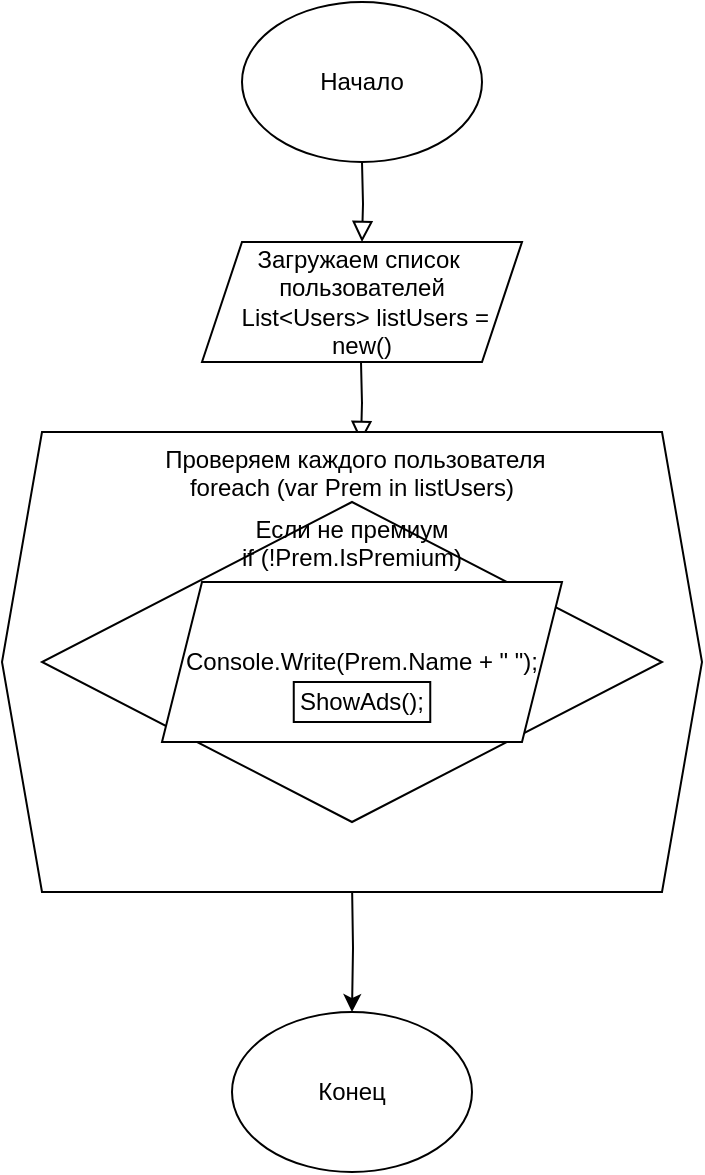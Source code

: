 <mxfile version="20.2.7" type="device"><diagram id="C5RBs43oDa-KdzZeNtuy" name="Page-1"><mxGraphModel dx="868" dy="450" grid="1" gridSize="10" guides="1" tooltips="1" connect="1" arrows="1" fold="1" page="1" pageScale="1" pageWidth="827" pageHeight="1169" math="0" shadow="0"><root><mxCell id="WIyWlLk6GJQsqaUBKTNV-0"/><mxCell id="WIyWlLk6GJQsqaUBKTNV-1" parent="WIyWlLk6GJQsqaUBKTNV-0"/><mxCell id="WIyWlLk6GJQsqaUBKTNV-2" value="" style="rounded=0;html=1;jettySize=auto;orthogonalLoop=1;fontSize=11;endArrow=block;endFill=0;endSize=8;strokeWidth=1;shadow=0;labelBackgroundColor=none;edgeStyle=orthogonalEdgeStyle;entryX=0.5;entryY=0;entryDx=0;entryDy=0;" parent="WIyWlLk6GJQsqaUBKTNV-1" target="B__EvQ-ePKjUCJrQ6MeE-0" edge="1"><mxGeometry relative="1" as="geometry"><mxPoint x="220" y="120" as="sourcePoint"/><mxPoint x="220" y="250" as="targetPoint"/><Array as="points"/></mxGeometry></mxCell><mxCell id="B__EvQ-ePKjUCJrQ6MeE-0" value="Загружаем список&amp;nbsp;&lt;br&gt;пользователей&lt;br&gt;&amp;nbsp;List&amp;lt;Users&amp;gt; listUsers = new()" style="shape=parallelogram;perimeter=parallelogramPerimeter;whiteSpace=wrap;html=1;fixedSize=1;" parent="WIyWlLk6GJQsqaUBKTNV-1" vertex="1"><mxGeometry x="140" y="160" width="160" height="60" as="geometry"/></mxCell><mxCell id="B__EvQ-ePKjUCJrQ6MeE-3" value="" style="rounded=0;html=1;jettySize=auto;orthogonalLoop=1;fontSize=11;endArrow=block;endFill=0;endSize=8;strokeWidth=1;shadow=0;labelBackgroundColor=none;edgeStyle=orthogonalEdgeStyle;entryX=0.5;entryY=0;entryDx=0;entryDy=0;" parent="WIyWlLk6GJQsqaUBKTNV-1" edge="1"><mxGeometry relative="1" as="geometry"><mxPoint x="219.5" y="220" as="sourcePoint"/><mxPoint x="219.5" y="260" as="targetPoint"/><Array as="points"/></mxGeometry></mxCell><mxCell id="B__EvQ-ePKjUCJrQ6MeE-16" style="edgeStyle=orthogonalEdgeStyle;rounded=0;orthogonalLoop=1;jettySize=auto;html=1;entryX=0.5;entryY=0;entryDx=0;entryDy=0;" parent="WIyWlLk6GJQsqaUBKTNV-1" target="B__EvQ-ePKjUCJrQ6MeE-15" edge="1"><mxGeometry relative="1" as="geometry"><mxPoint x="215" y="480" as="sourcePoint"/></mxGeometry></mxCell><mxCell id="B__EvQ-ePKjUCJrQ6MeE-10" value="&amp;nbsp;Проверяем каждого пользователя&lt;br&gt;foreach (var Prem in listUsers)" style="shape=hexagon;perimeter=hexagonPerimeter2;whiteSpace=wrap;html=1;fixedSize=1;align=center;horizontal=1;verticalAlign=top;" parent="WIyWlLk6GJQsqaUBKTNV-1" vertex="1"><mxGeometry x="40" y="255" width="350" height="230" as="geometry"/></mxCell><mxCell id="B__EvQ-ePKjUCJrQ6MeE-11" value="Если не премиум &lt;br&gt;if (!Prem.IsPremium)" style="rhombus;whiteSpace=wrap;html=1;verticalAlign=top;align=center;" parent="WIyWlLk6GJQsqaUBKTNV-1" vertex="1"><mxGeometry x="60" y="290" width="310" height="160" as="geometry"/></mxCell><mxCell id="B__EvQ-ePKjUCJrQ6MeE-12" value="Console.Write(Prem.Name + &quot; &quot;);" style="shape=parallelogram;perimeter=parallelogramPerimeter;whiteSpace=wrap;html=1;fixedSize=1;" parent="WIyWlLk6GJQsqaUBKTNV-1" vertex="1"><mxGeometry x="120" y="330" width="200" height="80" as="geometry"/></mxCell><mxCell id="B__EvQ-ePKjUCJrQ6MeE-13" value="ShowAds();" style="rounded=0;whiteSpace=wrap;html=1;" parent="WIyWlLk6GJQsqaUBKTNV-1" vertex="1"><mxGeometry x="185.88" y="380" width="68.25" height="20" as="geometry"/></mxCell><mxCell id="B__EvQ-ePKjUCJrQ6MeE-14" value="Начало" style="ellipse;whiteSpace=wrap;html=1;" parent="WIyWlLk6GJQsqaUBKTNV-1" vertex="1"><mxGeometry x="160" y="40" width="120" height="80" as="geometry"/></mxCell><mxCell id="B__EvQ-ePKjUCJrQ6MeE-15" value="Конец" style="ellipse;whiteSpace=wrap;html=1;" parent="WIyWlLk6GJQsqaUBKTNV-1" vertex="1"><mxGeometry x="155" y="545" width="120" height="80" as="geometry"/></mxCell></root></mxGraphModel></diagram></mxfile>